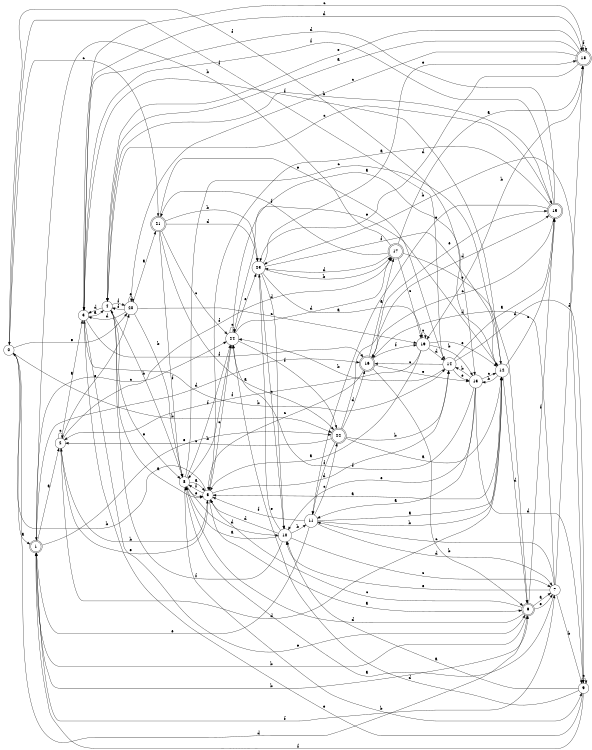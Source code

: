 digraph n20_5 {
__start0 [label="" shape="none"];

rankdir=LR;
size="8,5";

s0 [style="filled", color="black", fillcolor="white" shape="circle", label="0"];
s1 [style="rounded,filled", color="black", fillcolor="white" shape="doublecircle", label="1"];
s2 [style="filled", color="black", fillcolor="white" shape="circle", label="2"];
s3 [style="filled", color="black", fillcolor="white" shape="circle", label="3"];
s4 [style="filled", color="black", fillcolor="white" shape="circle", label="4"];
s5 [style="filled", color="black", fillcolor="white" shape="circle", label="5"];
s6 [style="rounded,filled", color="black", fillcolor="white" shape="doublecircle", label="6"];
s7 [style="filled", color="black", fillcolor="white" shape="circle", label="7"];
s8 [style="filled", color="black", fillcolor="white" shape="circle", label="8"];
s9 [style="filled", color="black", fillcolor="white" shape="circle", label="9"];
s10 [style="filled", color="black", fillcolor="white" shape="circle", label="10"];
s11 [style="filled", color="black", fillcolor="white" shape="circle", label="11"];
s12 [style="filled", color="black", fillcolor="white" shape="circle", label="12"];
s13 [style="filled", color="black", fillcolor="white" shape="circle", label="13"];
s14 [style="filled", color="black", fillcolor="white" shape="circle", label="14"];
s15 [style="rounded,filled", color="black", fillcolor="white" shape="doublecircle", label="15"];
s16 [style="rounded,filled", color="black", fillcolor="white" shape="doublecircle", label="16"];
s17 [style="rounded,filled", color="black", fillcolor="white" shape="doublecircle", label="17"];
s18 [style="rounded,filled", color="black", fillcolor="white" shape="doublecircle", label="18"];
s19 [style="filled", color="black", fillcolor="white" shape="circle", label="19"];
s20 [style="filled", color="black", fillcolor="white" shape="circle", label="20"];
s21 [style="rounded,filled", color="black", fillcolor="white" shape="doublecircle", label="21"];
s22 [style="rounded,filled", color="black", fillcolor="white" shape="doublecircle", label="22"];
s23 [style="filled", color="black", fillcolor="white" shape="circle", label="23"];
s24 [style="filled", color="black", fillcolor="white" shape="circle", label="24"];
s0 -> s1 [label="a"];
s0 -> s22 [label="b"];
s0 -> s21 [label="c"];
s0 -> s6 [label="d"];
s0 -> s20 [label="e"];
s0 -> s13 [label="f"];
s1 -> s2 [label="a"];
s1 -> s6 [label="b"];
s1 -> s24 [label="c"];
s1 -> s16 [label="d"];
s1 -> s22 [label="e"];
s1 -> s7 [label="f"];
s2 -> s3 [label="a"];
s2 -> s5 [label="b"];
s2 -> s2 [label="c"];
s2 -> s12 [label="d"];
s2 -> s20 [label="e"];
s2 -> s17 [label="f"];
s3 -> s4 [label="a"];
s3 -> s14 [label="b"];
s3 -> s18 [label="c"];
s3 -> s18 [label="d"];
s3 -> s6 [label="e"];
s3 -> s16 [label="f"];
s4 -> s5 [label="a"];
s4 -> s8 [label="b"];
s4 -> s15 [label="c"];
s4 -> s3 [label="d"];
s4 -> s8 [label="e"];
s4 -> s20 [label="f"];
s5 -> s6 [label="a"];
s5 -> s0 [label="b"];
s5 -> s24 [label="c"];
s5 -> s14 [label="d"];
s5 -> s2 [label="e"];
s5 -> s8 [label="f"];
s6 -> s7 [label="a"];
s6 -> s1 [label="b"];
s6 -> s5 [label="c"];
s6 -> s8 [label="d"];
s6 -> s7 [label="e"];
s6 -> s15 [label="f"];
s7 -> s8 [label="a"];
s7 -> s9 [label="b"];
s7 -> s11 [label="c"];
s7 -> s16 [label="d"];
s7 -> s10 [label="e"];
s7 -> s18 [label="f"];
s8 -> s5 [label="a"];
s8 -> s9 [label="b"];
s8 -> s12 [label="c"];
s8 -> s10 [label="d"];
s8 -> s5 [label="e"];
s8 -> s24 [label="f"];
s9 -> s10 [label="a"];
s9 -> s23 [label="b"];
s9 -> s9 [label="c"];
s9 -> s24 [label="d"];
s9 -> s3 [label="e"];
s9 -> s1 [label="f"];
s10 -> s8 [label="a"];
s10 -> s11 [label="b"];
s10 -> s7 [label="c"];
s10 -> s5 [label="d"];
s10 -> s23 [label="e"];
s10 -> s4 [label="f"];
s11 -> s12 [label="a"];
s11 -> s12 [label="b"];
s11 -> s22 [label="c"];
s11 -> s7 [label="d"];
s11 -> s1 [label="e"];
s11 -> s5 [label="f"];
s12 -> s5 [label="a"];
s12 -> s13 [label="b"];
s12 -> s15 [label="c"];
s12 -> s6 [label="d"];
s12 -> s24 [label="e"];
s12 -> s3 [label="f"];
s13 -> s11 [label="a"];
s13 -> s14 [label="b"];
s13 -> s12 [label="c"];
s13 -> s9 [label="d"];
s13 -> s10 [label="e"];
s13 -> s24 [label="f"];
s14 -> s15 [label="a"];
s14 -> s24 [label="b"];
s14 -> s16 [label="c"];
s14 -> s9 [label="d"];
s14 -> s13 [label="e"];
s14 -> s0 [label="f"];
s15 -> s5 [label="a"];
s15 -> s4 [label="b"];
s15 -> s16 [label="c"];
s15 -> s3 [label="d"];
s15 -> s11 [label="e"];
s15 -> s3 [label="f"];
s16 -> s17 [label="a"];
s16 -> s6 [label="b"];
s16 -> s5 [label="c"];
s16 -> s15 [label="d"];
s16 -> s13 [label="e"];
s16 -> s19 [label="f"];
s17 -> s18 [label="a"];
s17 -> s1 [label="b"];
s17 -> s19 [label="c"];
s17 -> s23 [label="d"];
s17 -> s6 [label="e"];
s17 -> s21 [label="f"];
s18 -> s4 [label="a"];
s18 -> s19 [label="b"];
s18 -> s20 [label="c"];
s18 -> s23 [label="d"];
s18 -> s4 [label="e"];
s18 -> s18 [label="f"];
s19 -> s5 [label="a"];
s19 -> s13 [label="b"];
s19 -> s19 [label="c"];
s19 -> s14 [label="d"];
s19 -> s12 [label="e"];
s19 -> s2 [label="f"];
s20 -> s21 [label="a"];
s20 -> s8 [label="b"];
s20 -> s19 [label="c"];
s20 -> s3 [label="d"];
s20 -> s20 [label="e"];
s20 -> s4 [label="f"];
s21 -> s22 [label="a"];
s21 -> s23 [label="b"];
s21 -> s24 [label="c"];
s21 -> s23 [label="d"];
s21 -> s14 [label="e"];
s21 -> s8 [label="f"];
s22 -> s12 [label="a"];
s22 -> s14 [label="b"];
s22 -> s2 [label="c"];
s22 -> s16 [label="d"];
s22 -> s15 [label="e"];
s22 -> s11 [label="f"];
s23 -> s19 [label="a"];
s23 -> s17 [label="b"];
s23 -> s10 [label="c"];
s23 -> s10 [label="d"];
s23 -> s18 [label="e"];
s23 -> s12 [label="f"];
s24 -> s12 [label="a"];
s24 -> s8 [label="b"];
s24 -> s24 [label="c"];
s24 -> s17 [label="d"];
s24 -> s23 [label="e"];
s24 -> s22 [label="f"];

}